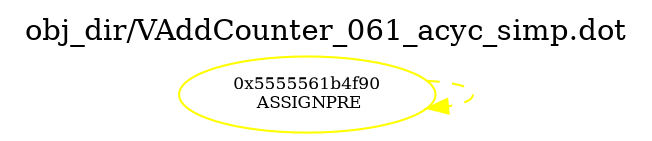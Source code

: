 digraph v3graph {
	graph	[label="obj_dir/VAddCounter_061_acyc_simp.dot",
		 labelloc=t, labeljust=l,
		 //size="7.5,10",
		 rankdir=TB];
	n0	[fontsize=8 label="0x5555561b4f90\n ASSIGNPRE", color=yellow];
	n0 -> n0 [fontsize=8 label="" weight=3 color=yellow style=dashed];
}
